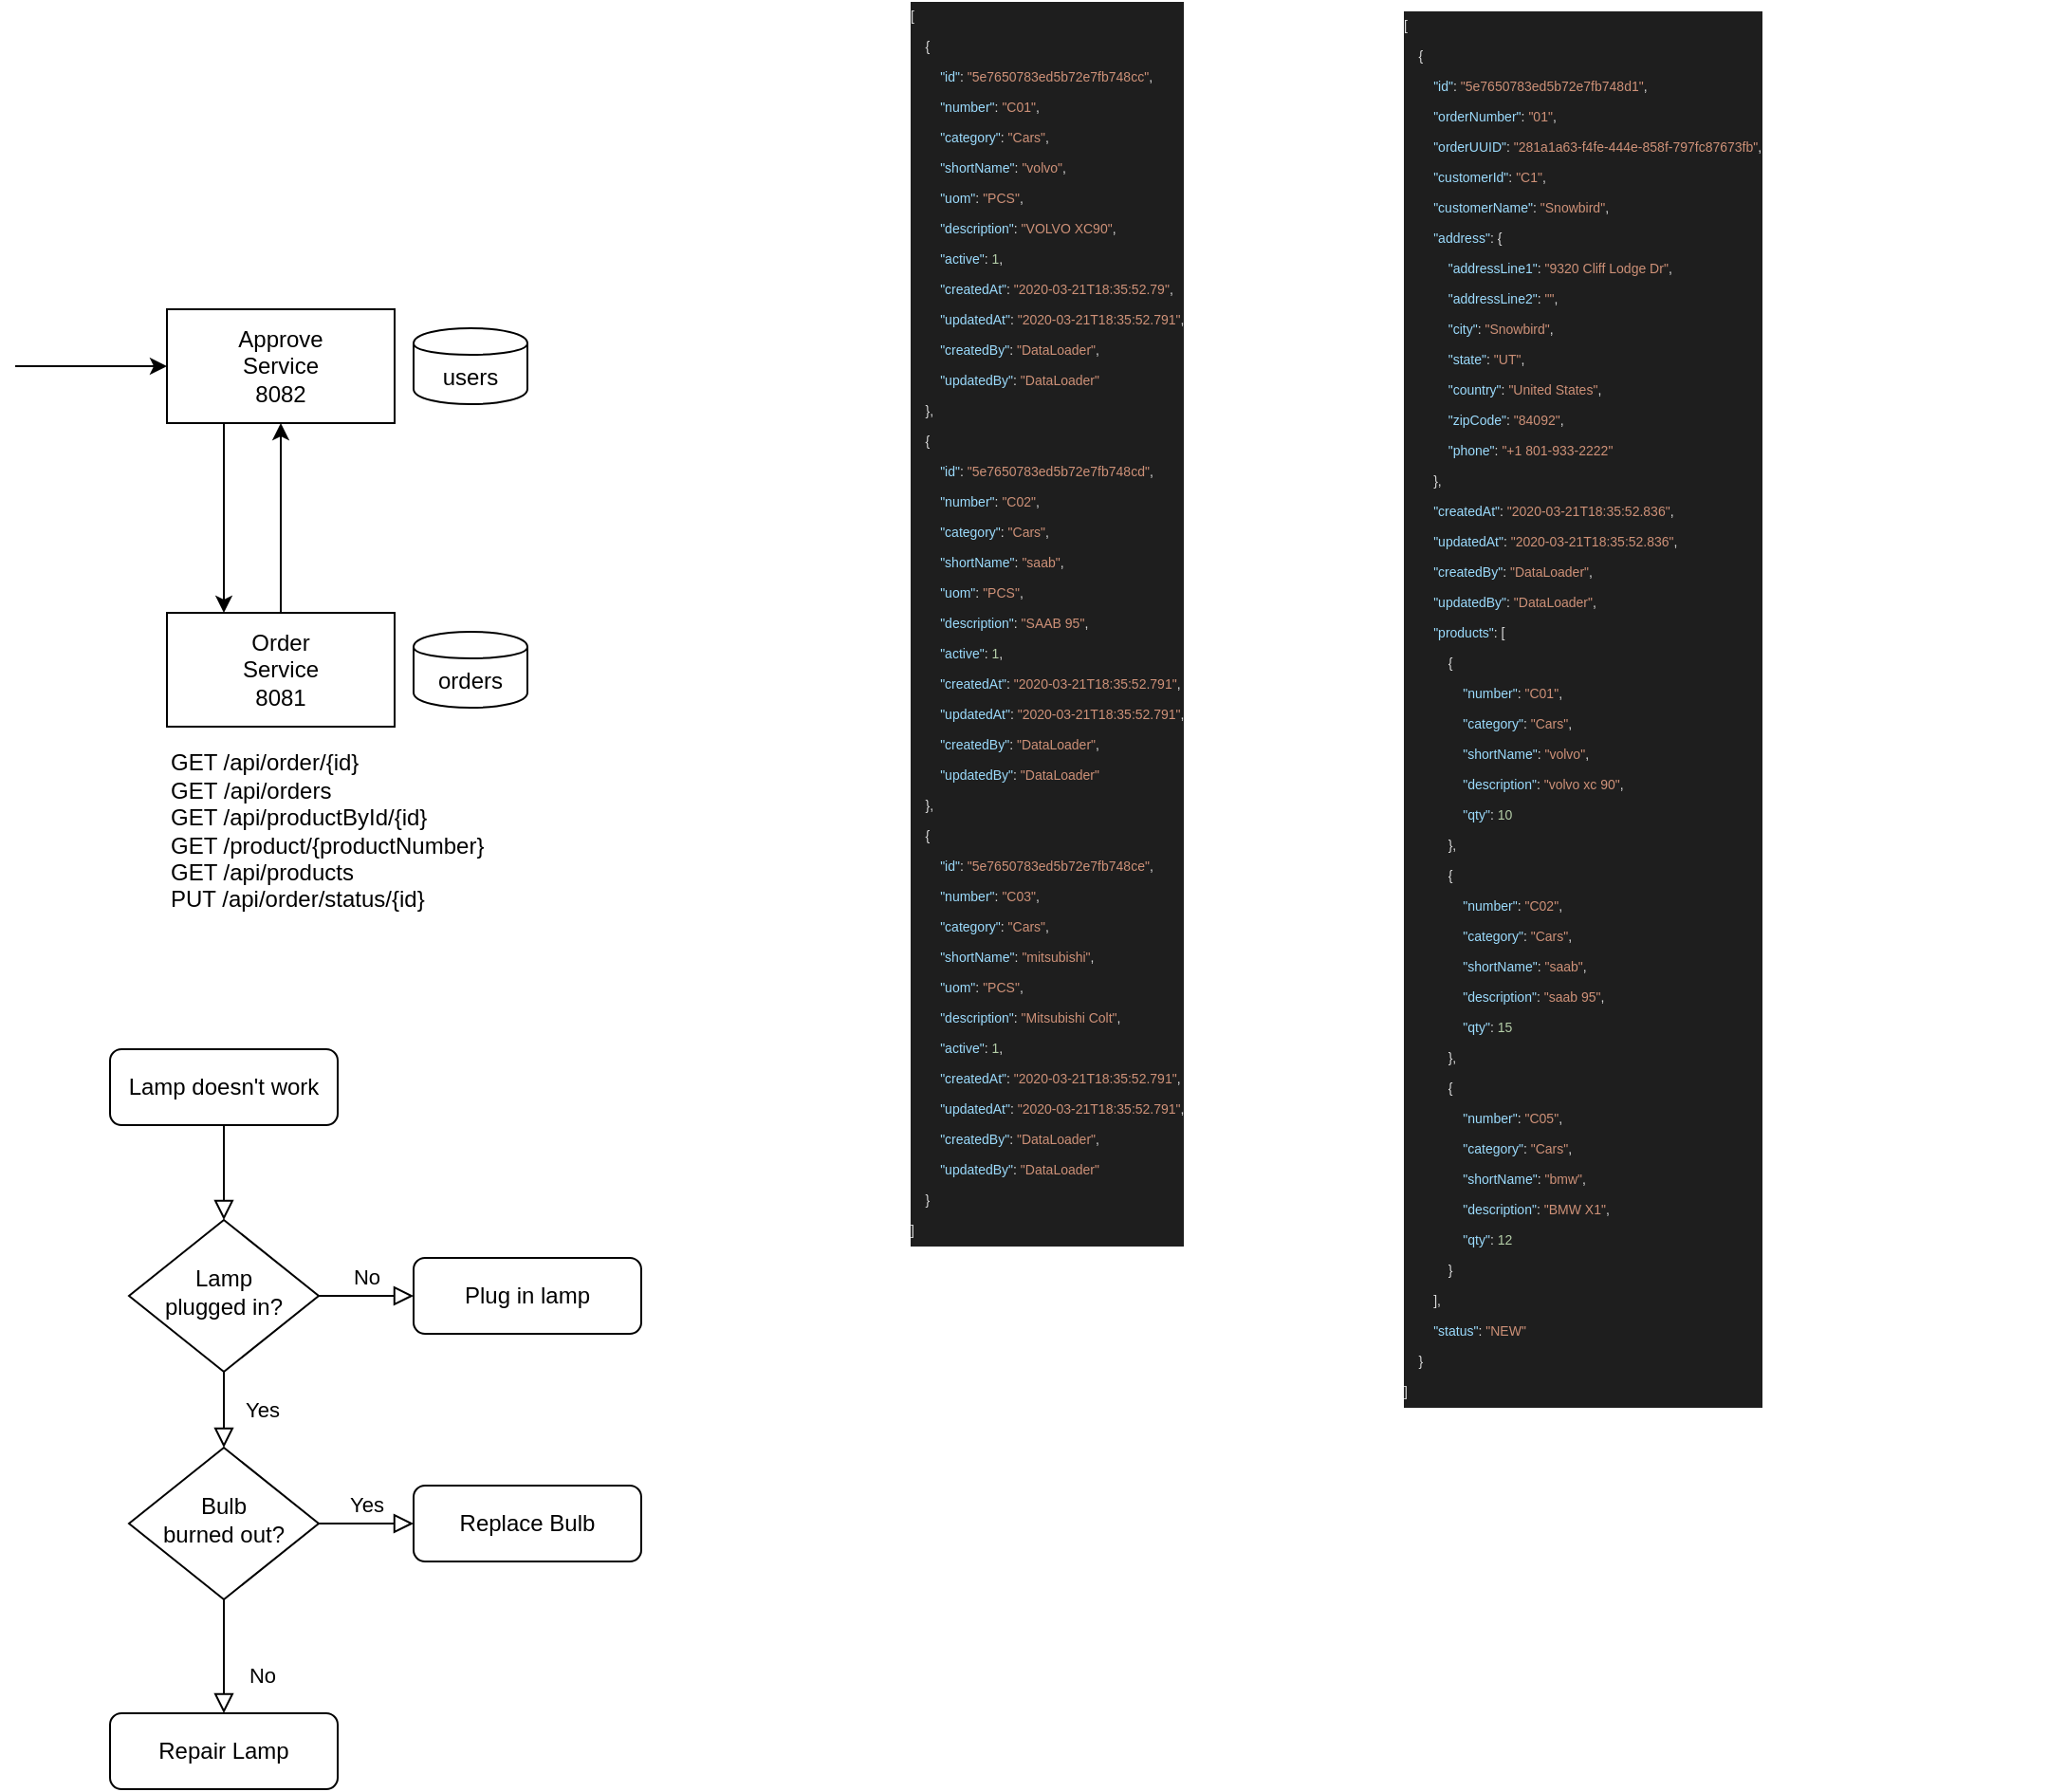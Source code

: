 <mxfile version="12.8.8" type="device"><diagram id="C5RBs43oDa-KdzZeNtuy" name="Page-1"><mxGraphModel dx="657" dy="433" grid="1" gridSize="10" guides="1" tooltips="1" connect="1" arrows="1" fold="1" page="1" pageScale="1" pageWidth="827" pageHeight="1169" math="0" shadow="0"><root><mxCell id="WIyWlLk6GJQsqaUBKTNV-0"/><mxCell id="WIyWlLk6GJQsqaUBKTNV-1" parent="WIyWlLk6GJQsqaUBKTNV-0"/><mxCell id="WIyWlLk6GJQsqaUBKTNV-2" value="" style="rounded=0;html=1;jettySize=auto;orthogonalLoop=1;fontSize=11;endArrow=block;endFill=0;endSize=8;strokeWidth=1;shadow=0;labelBackgroundColor=none;edgeStyle=orthogonalEdgeStyle;" parent="WIyWlLk6GJQsqaUBKTNV-1" source="WIyWlLk6GJQsqaUBKTNV-3" target="WIyWlLk6GJQsqaUBKTNV-6" edge="1"><mxGeometry relative="1" as="geometry"/></mxCell><mxCell id="WIyWlLk6GJQsqaUBKTNV-3" value="Lamp doesn't work" style="rounded=1;whiteSpace=wrap;html=1;fontSize=12;glass=0;strokeWidth=1;shadow=0;" parent="WIyWlLk6GJQsqaUBKTNV-1" vertex="1"><mxGeometry x="170" y="590" width="120" height="40" as="geometry"/></mxCell><mxCell id="WIyWlLk6GJQsqaUBKTNV-4" value="Yes" style="rounded=0;html=1;jettySize=auto;orthogonalLoop=1;fontSize=11;endArrow=block;endFill=0;endSize=8;strokeWidth=1;shadow=0;labelBackgroundColor=none;edgeStyle=orthogonalEdgeStyle;" parent="WIyWlLk6GJQsqaUBKTNV-1" source="WIyWlLk6GJQsqaUBKTNV-6" target="WIyWlLk6GJQsqaUBKTNV-10" edge="1"><mxGeometry y="20" relative="1" as="geometry"><mxPoint as="offset"/></mxGeometry></mxCell><mxCell id="WIyWlLk6GJQsqaUBKTNV-5" value="No" style="edgeStyle=orthogonalEdgeStyle;rounded=0;html=1;jettySize=auto;orthogonalLoop=1;fontSize=11;endArrow=block;endFill=0;endSize=8;strokeWidth=1;shadow=0;labelBackgroundColor=none;" parent="WIyWlLk6GJQsqaUBKTNV-1" source="WIyWlLk6GJQsqaUBKTNV-6" target="WIyWlLk6GJQsqaUBKTNV-7" edge="1"><mxGeometry y="10" relative="1" as="geometry"><mxPoint as="offset"/></mxGeometry></mxCell><mxCell id="WIyWlLk6GJQsqaUBKTNV-6" value="Lamp&lt;br&gt;plugged in?" style="rhombus;whiteSpace=wrap;html=1;shadow=0;fontFamily=Helvetica;fontSize=12;align=center;strokeWidth=1;spacing=6;spacingTop=-4;" parent="WIyWlLk6GJQsqaUBKTNV-1" vertex="1"><mxGeometry x="180" y="680" width="100" height="80" as="geometry"/></mxCell><mxCell id="WIyWlLk6GJQsqaUBKTNV-7" value="Plug in lamp" style="rounded=1;whiteSpace=wrap;html=1;fontSize=12;glass=0;strokeWidth=1;shadow=0;" parent="WIyWlLk6GJQsqaUBKTNV-1" vertex="1"><mxGeometry x="330" y="700" width="120" height="40" as="geometry"/></mxCell><mxCell id="WIyWlLk6GJQsqaUBKTNV-8" value="No" style="rounded=0;html=1;jettySize=auto;orthogonalLoop=1;fontSize=11;endArrow=block;endFill=0;endSize=8;strokeWidth=1;shadow=0;labelBackgroundColor=none;edgeStyle=orthogonalEdgeStyle;" parent="WIyWlLk6GJQsqaUBKTNV-1" source="WIyWlLk6GJQsqaUBKTNV-10" target="WIyWlLk6GJQsqaUBKTNV-11" edge="1"><mxGeometry x="0.333" y="20" relative="1" as="geometry"><mxPoint as="offset"/></mxGeometry></mxCell><mxCell id="WIyWlLk6GJQsqaUBKTNV-9" value="Yes" style="edgeStyle=orthogonalEdgeStyle;rounded=0;html=1;jettySize=auto;orthogonalLoop=1;fontSize=11;endArrow=block;endFill=0;endSize=8;strokeWidth=1;shadow=0;labelBackgroundColor=none;" parent="WIyWlLk6GJQsqaUBKTNV-1" source="WIyWlLk6GJQsqaUBKTNV-10" target="WIyWlLk6GJQsqaUBKTNV-12" edge="1"><mxGeometry y="10" relative="1" as="geometry"><mxPoint as="offset"/></mxGeometry></mxCell><mxCell id="WIyWlLk6GJQsqaUBKTNV-10" value="Bulb&lt;br&gt;burned out?" style="rhombus;whiteSpace=wrap;html=1;shadow=0;fontFamily=Helvetica;fontSize=12;align=center;strokeWidth=1;spacing=6;spacingTop=-4;" parent="WIyWlLk6GJQsqaUBKTNV-1" vertex="1"><mxGeometry x="180" y="800" width="100" height="80" as="geometry"/></mxCell><mxCell id="WIyWlLk6GJQsqaUBKTNV-11" value="Repair Lamp" style="rounded=1;whiteSpace=wrap;html=1;fontSize=12;glass=0;strokeWidth=1;shadow=0;" parent="WIyWlLk6GJQsqaUBKTNV-1" vertex="1"><mxGeometry x="170" y="940" width="120" height="40" as="geometry"/></mxCell><mxCell id="WIyWlLk6GJQsqaUBKTNV-12" value="Replace Bulb" style="rounded=1;whiteSpace=wrap;html=1;fontSize=12;glass=0;strokeWidth=1;shadow=0;" parent="WIyWlLk6GJQsqaUBKTNV-1" vertex="1"><mxGeometry x="330" y="820" width="120" height="40" as="geometry"/></mxCell><mxCell id="l791UUCiZCRTVva4-XWs-1" value="Order&lt;br&gt;Service&lt;br&gt;8081" style="rounded=0;whiteSpace=wrap;html=1;" vertex="1" parent="WIyWlLk6GJQsqaUBKTNV-1"><mxGeometry x="200" y="360" width="120" height="60" as="geometry"/></mxCell><mxCell id="l791UUCiZCRTVva4-XWs-2" value="Approve&lt;br&gt;Service&lt;br&gt;8082" style="rounded=0;whiteSpace=wrap;html=1;" vertex="1" parent="WIyWlLk6GJQsqaUBKTNV-1"><mxGeometry x="200" y="200" width="120" height="60" as="geometry"/></mxCell><mxCell id="l791UUCiZCRTVva4-XWs-3" value="orders" style="shape=cylinder;whiteSpace=wrap;html=1;boundedLbl=1;backgroundOutline=1;" vertex="1" parent="WIyWlLk6GJQsqaUBKTNV-1"><mxGeometry x="330" y="370" width="60" height="40" as="geometry"/></mxCell><mxCell id="l791UUCiZCRTVva4-XWs-4" value="users" style="shape=cylinder;whiteSpace=wrap;html=1;boundedLbl=1;backgroundOutline=1;" vertex="1" parent="WIyWlLk6GJQsqaUBKTNV-1"><mxGeometry x="330" y="210" width="60" height="40" as="geometry"/></mxCell><mxCell id="l791UUCiZCRTVva4-XWs-5" value="GET /api/order/{id}&lt;br&gt;GET&amp;nbsp;/api/orders&lt;br&gt;GET /api/productById/{id}&lt;br&gt;GET /product/{productNumber}&lt;br&gt;GET /api/products&lt;br&gt;PUT /api/order/status/{id}" style="text;html=1;strokeColor=none;fillColor=none;align=left;verticalAlign=middle;whiteSpace=wrap;rounded=0;" vertex="1" parent="WIyWlLk6GJQsqaUBKTNV-1"><mxGeometry x="200" y="440" width="180" height="70" as="geometry"/></mxCell><mxCell id="l791UUCiZCRTVva4-XWs-6" value="&lt;div style=&quot;color: rgb(212, 212, 212); background-color: rgb(30, 30, 30); line-height: 16px; white-space: pre; font-size: 7px;&quot;&gt;&lt;div style=&quot;font-size: 7px;&quot;&gt;&lt;span style=&quot;color: rgb(220, 220, 220); font-size: 7px;&quot;&gt;[&lt;/span&gt;&lt;/div&gt;&lt;div style=&quot;font-size: 7px;&quot;&gt;&amp;nbsp;&amp;nbsp;&amp;nbsp;&amp;nbsp;&lt;span style=&quot;color: rgb(220, 220, 220); font-size: 7px;&quot;&gt;{&lt;/span&gt;&lt;/div&gt;&lt;div style=&quot;font-size: 7px;&quot;&gt;&amp;nbsp;&amp;nbsp;&amp;nbsp;&amp;nbsp;&amp;nbsp;&amp;nbsp;&amp;nbsp;&amp;nbsp;&lt;span style=&quot;color: rgb(156, 220, 254); font-size: 7px;&quot;&gt;&quot;id&quot;&lt;/span&gt;&lt;span style=&quot;color: rgb(220, 220, 220); font-size: 7px;&quot;&gt;:&lt;/span&gt;&amp;nbsp;&lt;span style=&quot;color: rgb(206, 145, 120); font-size: 7px;&quot;&gt;&quot;5e7650783ed5b72e7fb748d1&quot;&lt;/span&gt;&lt;span style=&quot;color: rgb(220, 220, 220); font-size: 7px;&quot;&gt;,&lt;/span&gt;&lt;/div&gt;&lt;div style=&quot;font-size: 7px;&quot;&gt;&amp;nbsp;&amp;nbsp;&amp;nbsp;&amp;nbsp;&amp;nbsp;&amp;nbsp;&amp;nbsp;&amp;nbsp;&lt;span style=&quot;color: rgb(156, 220, 254); font-size: 7px;&quot;&gt;&quot;orderNumber&quot;&lt;/span&gt;&lt;span style=&quot;color: rgb(220, 220, 220); font-size: 7px;&quot;&gt;:&lt;/span&gt;&amp;nbsp;&lt;span style=&quot;color: rgb(206, 145, 120); font-size: 7px;&quot;&gt;&quot;01&quot;&lt;/span&gt;&lt;span style=&quot;color: rgb(220, 220, 220); font-size: 7px;&quot;&gt;,&lt;/span&gt;&lt;/div&gt;&lt;div style=&quot;font-size: 7px;&quot;&gt;&amp;nbsp;&amp;nbsp;&amp;nbsp;&amp;nbsp;&amp;nbsp;&amp;nbsp;&amp;nbsp;&amp;nbsp;&lt;span style=&quot;color: rgb(156, 220, 254); font-size: 7px;&quot;&gt;&quot;orderUUID&quot;&lt;/span&gt;&lt;span style=&quot;color: rgb(220, 220, 220); font-size: 7px;&quot;&gt;:&lt;/span&gt;&amp;nbsp;&lt;span style=&quot;color: rgb(206, 145, 120); font-size: 7px;&quot;&gt;&quot;281a1a63-f4fe-444e-858f-797fc87673fb&quot;&lt;/span&gt;&lt;span style=&quot;color: rgb(220, 220, 220); font-size: 7px;&quot;&gt;,&lt;/span&gt;&lt;/div&gt;&lt;div style=&quot;font-size: 7px;&quot;&gt;&amp;nbsp;&amp;nbsp;&amp;nbsp;&amp;nbsp;&amp;nbsp;&amp;nbsp;&amp;nbsp;&amp;nbsp;&lt;span style=&quot;color: rgb(156, 220, 254); font-size: 7px;&quot;&gt;&quot;customerId&quot;&lt;/span&gt;&lt;span style=&quot;color: rgb(220, 220, 220); font-size: 7px;&quot;&gt;:&lt;/span&gt;&amp;nbsp;&lt;span style=&quot;color: rgb(206, 145, 120); font-size: 7px;&quot;&gt;&quot;C1&quot;&lt;/span&gt;&lt;span style=&quot;color: rgb(220, 220, 220); font-size: 7px;&quot;&gt;,&lt;/span&gt;&lt;/div&gt;&lt;div style=&quot;font-size: 7px;&quot;&gt;&amp;nbsp;&amp;nbsp;&amp;nbsp;&amp;nbsp;&amp;nbsp;&amp;nbsp;&amp;nbsp;&amp;nbsp;&lt;span style=&quot;color: rgb(156, 220, 254); font-size: 7px;&quot;&gt;&quot;customerName&quot;&lt;/span&gt;&lt;span style=&quot;color: rgb(220, 220, 220); font-size: 7px;&quot;&gt;:&lt;/span&gt;&amp;nbsp;&lt;span style=&quot;color: rgb(206, 145, 120); font-size: 7px;&quot;&gt;&quot;Snowbird&quot;&lt;/span&gt;&lt;span style=&quot;color: rgb(220, 220, 220); font-size: 7px;&quot;&gt;,&lt;/span&gt;&lt;/div&gt;&lt;div style=&quot;font-size: 7px;&quot;&gt;&amp;nbsp;&amp;nbsp;&amp;nbsp;&amp;nbsp;&amp;nbsp;&amp;nbsp;&amp;nbsp;&amp;nbsp;&lt;span style=&quot;color: rgb(156, 220, 254); font-size: 7px;&quot;&gt;&quot;address&quot;&lt;/span&gt;&lt;span style=&quot;color: rgb(220, 220, 220); font-size: 7px;&quot;&gt;:&lt;/span&gt;&amp;nbsp;&lt;span style=&quot;color: rgb(220, 220, 220); font-size: 7px;&quot;&gt;{&lt;/span&gt;&lt;/div&gt;&lt;div style=&quot;font-size: 7px;&quot;&gt;&amp;nbsp;&amp;nbsp;&amp;nbsp;&amp;nbsp;&amp;nbsp;&amp;nbsp;&amp;nbsp;&amp;nbsp;&amp;nbsp;&amp;nbsp;&amp;nbsp;&amp;nbsp;&lt;span style=&quot;color: rgb(156, 220, 254); font-size: 7px;&quot;&gt;&quot;addressLine1&quot;&lt;/span&gt;&lt;span style=&quot;color: rgb(220, 220, 220); font-size: 7px;&quot;&gt;:&lt;/span&gt;&amp;nbsp;&lt;span style=&quot;color: rgb(206, 145, 120); font-size: 7px;&quot;&gt;&quot;9320&amp;nbsp;Cliff&amp;nbsp;Lodge&amp;nbsp;Dr&quot;&lt;/span&gt;&lt;span style=&quot;color: rgb(220, 220, 220); font-size: 7px;&quot;&gt;,&lt;/span&gt;&lt;/div&gt;&lt;div style=&quot;font-size: 7px;&quot;&gt;&amp;nbsp;&amp;nbsp;&amp;nbsp;&amp;nbsp;&amp;nbsp;&amp;nbsp;&amp;nbsp;&amp;nbsp;&amp;nbsp;&amp;nbsp;&amp;nbsp;&amp;nbsp;&lt;span style=&quot;color: rgb(156, 220, 254); font-size: 7px;&quot;&gt;&quot;addressLine2&quot;&lt;/span&gt;&lt;span style=&quot;color: rgb(220, 220, 220); font-size: 7px;&quot;&gt;:&lt;/span&gt;&amp;nbsp;&lt;span style=&quot;color: rgb(206, 145, 120); font-size: 7px;&quot;&gt;&quot;&quot;&lt;/span&gt;&lt;span style=&quot;color: rgb(220, 220, 220); font-size: 7px;&quot;&gt;,&lt;/span&gt;&lt;/div&gt;&lt;div style=&quot;font-size: 7px;&quot;&gt;&amp;nbsp;&amp;nbsp;&amp;nbsp;&amp;nbsp;&amp;nbsp;&amp;nbsp;&amp;nbsp;&amp;nbsp;&amp;nbsp;&amp;nbsp;&amp;nbsp;&amp;nbsp;&lt;span style=&quot;color: rgb(156, 220, 254); font-size: 7px;&quot;&gt;&quot;city&quot;&lt;/span&gt;&lt;span style=&quot;color: rgb(220, 220, 220); font-size: 7px;&quot;&gt;:&lt;/span&gt;&amp;nbsp;&lt;span style=&quot;color: rgb(206, 145, 120); font-size: 7px;&quot;&gt;&quot;Snowbird&quot;&lt;/span&gt;&lt;span style=&quot;color: rgb(220, 220, 220); font-size: 7px;&quot;&gt;,&lt;/span&gt;&lt;/div&gt;&lt;div style=&quot;font-size: 7px;&quot;&gt;&amp;nbsp;&amp;nbsp;&amp;nbsp;&amp;nbsp;&amp;nbsp;&amp;nbsp;&amp;nbsp;&amp;nbsp;&amp;nbsp;&amp;nbsp;&amp;nbsp;&amp;nbsp;&lt;span style=&quot;color: rgb(156, 220, 254); font-size: 7px;&quot;&gt;&quot;state&quot;&lt;/span&gt;&lt;span style=&quot;color: rgb(220, 220, 220); font-size: 7px;&quot;&gt;:&lt;/span&gt;&amp;nbsp;&lt;span style=&quot;color: rgb(206, 145, 120); font-size: 7px;&quot;&gt;&quot;UT&quot;&lt;/span&gt;&lt;span style=&quot;color: rgb(220, 220, 220); font-size: 7px;&quot;&gt;,&lt;/span&gt;&lt;/div&gt;&lt;div style=&quot;font-size: 7px;&quot;&gt;&amp;nbsp;&amp;nbsp;&amp;nbsp;&amp;nbsp;&amp;nbsp;&amp;nbsp;&amp;nbsp;&amp;nbsp;&amp;nbsp;&amp;nbsp;&amp;nbsp;&amp;nbsp;&lt;span style=&quot;color: rgb(156, 220, 254); font-size: 7px;&quot;&gt;&quot;country&quot;&lt;/span&gt;&lt;span style=&quot;color: rgb(220, 220, 220); font-size: 7px;&quot;&gt;:&lt;/span&gt;&amp;nbsp;&lt;span style=&quot;color: rgb(206, 145, 120); font-size: 7px;&quot;&gt;&quot;United&amp;nbsp;States&quot;&lt;/span&gt;&lt;span style=&quot;color: rgb(220, 220, 220); font-size: 7px;&quot;&gt;,&lt;/span&gt;&lt;/div&gt;&lt;div style=&quot;font-size: 7px;&quot;&gt;&amp;nbsp;&amp;nbsp;&amp;nbsp;&amp;nbsp;&amp;nbsp;&amp;nbsp;&amp;nbsp;&amp;nbsp;&amp;nbsp;&amp;nbsp;&amp;nbsp;&amp;nbsp;&lt;span style=&quot;color: rgb(156, 220, 254); font-size: 7px;&quot;&gt;&quot;zipCode&quot;&lt;/span&gt;&lt;span style=&quot;color: rgb(220, 220, 220); font-size: 7px;&quot;&gt;:&lt;/span&gt;&amp;nbsp;&lt;span style=&quot;color: rgb(206, 145, 120); font-size: 7px;&quot;&gt;&quot;84092&quot;&lt;/span&gt;&lt;span style=&quot;color: rgb(220, 220, 220); font-size: 7px;&quot;&gt;,&lt;/span&gt;&lt;/div&gt;&lt;div style=&quot;font-size: 7px;&quot;&gt;&amp;nbsp;&amp;nbsp;&amp;nbsp;&amp;nbsp;&amp;nbsp;&amp;nbsp;&amp;nbsp;&amp;nbsp;&amp;nbsp;&amp;nbsp;&amp;nbsp;&amp;nbsp;&lt;span style=&quot;color: rgb(156, 220, 254); font-size: 7px;&quot;&gt;&quot;phone&quot;&lt;/span&gt;&lt;span style=&quot;color: rgb(220, 220, 220); font-size: 7px;&quot;&gt;:&lt;/span&gt;&amp;nbsp;&lt;span style=&quot;color: rgb(206, 145, 120); font-size: 7px;&quot;&gt;&quot;+1&amp;nbsp;801-933-2222&quot;&lt;/span&gt;&lt;/div&gt;&lt;div style=&quot;font-size: 7px;&quot;&gt;&amp;nbsp;&amp;nbsp;&amp;nbsp;&amp;nbsp;&amp;nbsp;&amp;nbsp;&amp;nbsp;&amp;nbsp;&lt;span style=&quot;color: rgb(220, 220, 220); font-size: 7px;&quot;&gt;},&lt;/span&gt;&lt;/div&gt;&lt;div style=&quot;font-size: 7px;&quot;&gt;&amp;nbsp;&amp;nbsp;&amp;nbsp;&amp;nbsp;&amp;nbsp;&amp;nbsp;&amp;nbsp;&amp;nbsp;&lt;span style=&quot;color: rgb(156, 220, 254); font-size: 7px;&quot;&gt;&quot;createdAt&quot;&lt;/span&gt;&lt;span style=&quot;color: rgb(220, 220, 220); font-size: 7px;&quot;&gt;:&lt;/span&gt;&amp;nbsp;&lt;span style=&quot;color: rgb(206, 145, 120); font-size: 7px;&quot;&gt;&quot;2020-03-21T18:35:52.836&quot;&lt;/span&gt;&lt;span style=&quot;color: rgb(220, 220, 220); font-size: 7px;&quot;&gt;,&lt;/span&gt;&lt;/div&gt;&lt;div style=&quot;font-size: 7px;&quot;&gt;&amp;nbsp;&amp;nbsp;&amp;nbsp;&amp;nbsp;&amp;nbsp;&amp;nbsp;&amp;nbsp;&amp;nbsp;&lt;span style=&quot;color: rgb(156, 220, 254); font-size: 7px;&quot;&gt;&quot;updatedAt&quot;&lt;/span&gt;&lt;span style=&quot;color: rgb(220, 220, 220); font-size: 7px;&quot;&gt;:&lt;/span&gt;&amp;nbsp;&lt;span style=&quot;color: rgb(206, 145, 120); font-size: 7px;&quot;&gt;&quot;2020-03-21T18:35:52.836&quot;&lt;/span&gt;&lt;span style=&quot;color: rgb(220, 220, 220); font-size: 7px;&quot;&gt;,&lt;/span&gt;&lt;/div&gt;&lt;div style=&quot;font-size: 7px;&quot;&gt;&amp;nbsp;&amp;nbsp;&amp;nbsp;&amp;nbsp;&amp;nbsp;&amp;nbsp;&amp;nbsp;&amp;nbsp;&lt;span style=&quot;color: rgb(156, 220, 254); font-size: 7px;&quot;&gt;&quot;createdBy&quot;&lt;/span&gt;&lt;span style=&quot;color: rgb(220, 220, 220); font-size: 7px;&quot;&gt;:&lt;/span&gt;&amp;nbsp;&lt;span style=&quot;color: rgb(206, 145, 120); font-size: 7px;&quot;&gt;&quot;DataLoader&quot;&lt;/span&gt;&lt;span style=&quot;color: rgb(220, 220, 220); font-size: 7px;&quot;&gt;,&lt;/span&gt;&lt;/div&gt;&lt;div style=&quot;font-size: 7px;&quot;&gt;&amp;nbsp;&amp;nbsp;&amp;nbsp;&amp;nbsp;&amp;nbsp;&amp;nbsp;&amp;nbsp;&amp;nbsp;&lt;span style=&quot;color: rgb(156, 220, 254); font-size: 7px;&quot;&gt;&quot;updatedBy&quot;&lt;/span&gt;&lt;span style=&quot;color: rgb(220, 220, 220); font-size: 7px;&quot;&gt;:&lt;/span&gt;&amp;nbsp;&lt;span style=&quot;color: rgb(206, 145, 120); font-size: 7px;&quot;&gt;&quot;DataLoader&quot;&lt;/span&gt;&lt;span style=&quot;color: rgb(220, 220, 220); font-size: 7px;&quot;&gt;,&lt;/span&gt;&lt;/div&gt;&lt;div style=&quot;font-size: 7px;&quot;&gt;&amp;nbsp;&amp;nbsp;&amp;nbsp;&amp;nbsp;&amp;nbsp;&amp;nbsp;&amp;nbsp;&amp;nbsp;&lt;span style=&quot;color: rgb(156, 220, 254); font-size: 7px;&quot;&gt;&quot;products&quot;&lt;/span&gt;&lt;span style=&quot;color: rgb(220, 220, 220); font-size: 7px;&quot;&gt;:&lt;/span&gt;&amp;nbsp;&lt;span style=&quot;color: rgb(220, 220, 220); font-size: 7px;&quot;&gt;[&lt;/span&gt;&lt;/div&gt;&lt;div style=&quot;font-size: 7px;&quot;&gt;&amp;nbsp;&amp;nbsp;&amp;nbsp;&amp;nbsp;&amp;nbsp;&amp;nbsp;&amp;nbsp;&amp;nbsp;&amp;nbsp;&amp;nbsp;&amp;nbsp;&amp;nbsp;&lt;span style=&quot;color: rgb(220, 220, 220); font-size: 7px;&quot;&gt;{&lt;/span&gt;&lt;/div&gt;&lt;div style=&quot;font-size: 7px;&quot;&gt;&amp;nbsp;&amp;nbsp;&amp;nbsp;&amp;nbsp;&amp;nbsp;&amp;nbsp;&amp;nbsp;&amp;nbsp;&amp;nbsp;&amp;nbsp;&amp;nbsp;&amp;nbsp;&amp;nbsp;&amp;nbsp;&amp;nbsp;&amp;nbsp;&lt;span style=&quot;color: rgb(156, 220, 254); font-size: 7px;&quot;&gt;&quot;number&quot;&lt;/span&gt;&lt;span style=&quot;color: rgb(220, 220, 220); font-size: 7px;&quot;&gt;:&lt;/span&gt;&amp;nbsp;&lt;span style=&quot;color: rgb(206, 145, 120); font-size: 7px;&quot;&gt;&quot;C01&quot;&lt;/span&gt;&lt;span style=&quot;color: rgb(220, 220, 220); font-size: 7px;&quot;&gt;,&lt;/span&gt;&lt;/div&gt;&lt;div style=&quot;font-size: 7px;&quot;&gt;&amp;nbsp;&amp;nbsp;&amp;nbsp;&amp;nbsp;&amp;nbsp;&amp;nbsp;&amp;nbsp;&amp;nbsp;&amp;nbsp;&amp;nbsp;&amp;nbsp;&amp;nbsp;&amp;nbsp;&amp;nbsp;&amp;nbsp;&amp;nbsp;&lt;span style=&quot;color: rgb(156, 220, 254); font-size: 7px;&quot;&gt;&quot;category&quot;&lt;/span&gt;&lt;span style=&quot;color: rgb(220, 220, 220); font-size: 7px;&quot;&gt;:&lt;/span&gt;&amp;nbsp;&lt;span style=&quot;color: rgb(206, 145, 120); font-size: 7px;&quot;&gt;&quot;Cars&quot;&lt;/span&gt;&lt;span style=&quot;color: rgb(220, 220, 220); font-size: 7px;&quot;&gt;,&lt;/span&gt;&lt;/div&gt;&lt;div style=&quot;font-size: 7px;&quot;&gt;&amp;nbsp;&amp;nbsp;&amp;nbsp;&amp;nbsp;&amp;nbsp;&amp;nbsp;&amp;nbsp;&amp;nbsp;&amp;nbsp;&amp;nbsp;&amp;nbsp;&amp;nbsp;&amp;nbsp;&amp;nbsp;&amp;nbsp;&amp;nbsp;&lt;span style=&quot;color: rgb(156, 220, 254); font-size: 7px;&quot;&gt;&quot;shortName&quot;&lt;/span&gt;&lt;span style=&quot;color: rgb(220, 220, 220); font-size: 7px;&quot;&gt;:&lt;/span&gt;&amp;nbsp;&lt;span style=&quot;color: rgb(206, 145, 120); font-size: 7px;&quot;&gt;&quot;volvo&quot;&lt;/span&gt;&lt;span style=&quot;color: rgb(220, 220, 220); font-size: 7px;&quot;&gt;,&lt;/span&gt;&lt;/div&gt;&lt;div style=&quot;font-size: 7px;&quot;&gt;&amp;nbsp;&amp;nbsp;&amp;nbsp;&amp;nbsp;&amp;nbsp;&amp;nbsp;&amp;nbsp;&amp;nbsp;&amp;nbsp;&amp;nbsp;&amp;nbsp;&amp;nbsp;&amp;nbsp;&amp;nbsp;&amp;nbsp;&amp;nbsp;&lt;span style=&quot;color: rgb(156, 220, 254); font-size: 7px;&quot;&gt;&quot;description&quot;&lt;/span&gt;&lt;span style=&quot;color: rgb(220, 220, 220); font-size: 7px;&quot;&gt;:&lt;/span&gt;&amp;nbsp;&lt;span style=&quot;color: rgb(206, 145, 120); font-size: 7px;&quot;&gt;&quot;volvo&amp;nbsp;xc&amp;nbsp;90&quot;&lt;/span&gt;&lt;span style=&quot;color: rgb(220, 220, 220); font-size: 7px;&quot;&gt;,&lt;/span&gt;&lt;/div&gt;&lt;div style=&quot;font-size: 7px;&quot;&gt;&amp;nbsp;&amp;nbsp;&amp;nbsp;&amp;nbsp;&amp;nbsp;&amp;nbsp;&amp;nbsp;&amp;nbsp;&amp;nbsp;&amp;nbsp;&amp;nbsp;&amp;nbsp;&amp;nbsp;&amp;nbsp;&amp;nbsp;&amp;nbsp;&lt;span style=&quot;color: rgb(156, 220, 254); font-size: 7px;&quot;&gt;&quot;qty&quot;&lt;/span&gt;&lt;span style=&quot;color: rgb(220, 220, 220); font-size: 7px;&quot;&gt;:&lt;/span&gt;&amp;nbsp;&lt;span style=&quot;color: rgb(181, 206, 168); font-size: 7px;&quot;&gt;10&lt;/span&gt;&lt;/div&gt;&lt;div style=&quot;font-size: 7px;&quot;&gt;&amp;nbsp;&amp;nbsp;&amp;nbsp;&amp;nbsp;&amp;nbsp;&amp;nbsp;&amp;nbsp;&amp;nbsp;&amp;nbsp;&amp;nbsp;&amp;nbsp;&amp;nbsp;&lt;span style=&quot;color: rgb(220, 220, 220); font-size: 7px;&quot;&gt;},&lt;/span&gt;&lt;/div&gt;&lt;div style=&quot;font-size: 7px;&quot;&gt;&amp;nbsp;&amp;nbsp;&amp;nbsp;&amp;nbsp;&amp;nbsp;&amp;nbsp;&amp;nbsp;&amp;nbsp;&amp;nbsp;&amp;nbsp;&amp;nbsp;&amp;nbsp;&lt;span style=&quot;color: rgb(220, 220, 220); font-size: 7px;&quot;&gt;{&lt;/span&gt;&lt;/div&gt;&lt;div style=&quot;font-size: 7px;&quot;&gt;&amp;nbsp;&amp;nbsp;&amp;nbsp;&amp;nbsp;&amp;nbsp;&amp;nbsp;&amp;nbsp;&amp;nbsp;&amp;nbsp;&amp;nbsp;&amp;nbsp;&amp;nbsp;&amp;nbsp;&amp;nbsp;&amp;nbsp;&amp;nbsp;&lt;span style=&quot;color: rgb(156, 220, 254); font-size: 7px;&quot;&gt;&quot;number&quot;&lt;/span&gt;&lt;span style=&quot;color: rgb(220, 220, 220); font-size: 7px;&quot;&gt;:&lt;/span&gt;&amp;nbsp;&lt;span style=&quot;color: rgb(206, 145, 120); font-size: 7px;&quot;&gt;&quot;C02&quot;&lt;/span&gt;&lt;span style=&quot;color: rgb(220, 220, 220); font-size: 7px;&quot;&gt;,&lt;/span&gt;&lt;/div&gt;&lt;div style=&quot;font-size: 7px;&quot;&gt;&amp;nbsp;&amp;nbsp;&amp;nbsp;&amp;nbsp;&amp;nbsp;&amp;nbsp;&amp;nbsp;&amp;nbsp;&amp;nbsp;&amp;nbsp;&amp;nbsp;&amp;nbsp;&amp;nbsp;&amp;nbsp;&amp;nbsp;&amp;nbsp;&lt;span style=&quot;color: rgb(156, 220, 254); font-size: 7px;&quot;&gt;&quot;category&quot;&lt;/span&gt;&lt;span style=&quot;color: rgb(220, 220, 220); font-size: 7px;&quot;&gt;:&lt;/span&gt;&amp;nbsp;&lt;span style=&quot;color: rgb(206, 145, 120); font-size: 7px;&quot;&gt;&quot;Cars&quot;&lt;/span&gt;&lt;span style=&quot;color: rgb(220, 220, 220); font-size: 7px;&quot;&gt;,&lt;/span&gt;&lt;/div&gt;&lt;div style=&quot;font-size: 7px;&quot;&gt;&amp;nbsp;&amp;nbsp;&amp;nbsp;&amp;nbsp;&amp;nbsp;&amp;nbsp;&amp;nbsp;&amp;nbsp;&amp;nbsp;&amp;nbsp;&amp;nbsp;&amp;nbsp;&amp;nbsp;&amp;nbsp;&amp;nbsp;&amp;nbsp;&lt;span style=&quot;color: rgb(156, 220, 254); font-size: 7px;&quot;&gt;&quot;shortName&quot;&lt;/span&gt;&lt;span style=&quot;color: rgb(220, 220, 220); font-size: 7px;&quot;&gt;:&lt;/span&gt;&amp;nbsp;&lt;span style=&quot;color: rgb(206, 145, 120); font-size: 7px;&quot;&gt;&quot;saab&quot;&lt;/span&gt;&lt;span style=&quot;color: rgb(220, 220, 220); font-size: 7px;&quot;&gt;,&lt;/span&gt;&lt;/div&gt;&lt;div style=&quot;font-size: 7px;&quot;&gt;&amp;nbsp;&amp;nbsp;&amp;nbsp;&amp;nbsp;&amp;nbsp;&amp;nbsp;&amp;nbsp;&amp;nbsp;&amp;nbsp;&amp;nbsp;&amp;nbsp;&amp;nbsp;&amp;nbsp;&amp;nbsp;&amp;nbsp;&amp;nbsp;&lt;span style=&quot;color: rgb(156, 220, 254); font-size: 7px;&quot;&gt;&quot;description&quot;&lt;/span&gt;&lt;span style=&quot;color: rgb(220, 220, 220); font-size: 7px;&quot;&gt;:&lt;/span&gt;&amp;nbsp;&lt;span style=&quot;color: rgb(206, 145, 120); font-size: 7px;&quot;&gt;&quot;saab&amp;nbsp;95&quot;&lt;/span&gt;&lt;span style=&quot;color: rgb(220, 220, 220); font-size: 7px;&quot;&gt;,&lt;/span&gt;&lt;/div&gt;&lt;div style=&quot;font-size: 7px;&quot;&gt;&amp;nbsp;&amp;nbsp;&amp;nbsp;&amp;nbsp;&amp;nbsp;&amp;nbsp;&amp;nbsp;&amp;nbsp;&amp;nbsp;&amp;nbsp;&amp;nbsp;&amp;nbsp;&amp;nbsp;&amp;nbsp;&amp;nbsp;&amp;nbsp;&lt;span style=&quot;color: rgb(156, 220, 254); font-size: 7px;&quot;&gt;&quot;qty&quot;&lt;/span&gt;&lt;span style=&quot;color: rgb(220, 220, 220); font-size: 7px;&quot;&gt;:&lt;/span&gt;&amp;nbsp;&lt;span style=&quot;color: rgb(181, 206, 168); font-size: 7px;&quot;&gt;15&lt;/span&gt;&lt;/div&gt;&lt;div style=&quot;font-size: 7px;&quot;&gt;&amp;nbsp;&amp;nbsp;&amp;nbsp;&amp;nbsp;&amp;nbsp;&amp;nbsp;&amp;nbsp;&amp;nbsp;&amp;nbsp;&amp;nbsp;&amp;nbsp;&amp;nbsp;&lt;span style=&quot;color: rgb(220, 220, 220); font-size: 7px;&quot;&gt;},&lt;/span&gt;&lt;/div&gt;&lt;div style=&quot;font-size: 7px;&quot;&gt;&amp;nbsp;&amp;nbsp;&amp;nbsp;&amp;nbsp;&amp;nbsp;&amp;nbsp;&amp;nbsp;&amp;nbsp;&amp;nbsp;&amp;nbsp;&amp;nbsp;&amp;nbsp;&lt;span style=&quot;color: rgb(220, 220, 220); font-size: 7px;&quot;&gt;{&lt;/span&gt;&lt;/div&gt;&lt;div style=&quot;font-size: 7px;&quot;&gt;&amp;nbsp;&amp;nbsp;&amp;nbsp;&amp;nbsp;&amp;nbsp;&amp;nbsp;&amp;nbsp;&amp;nbsp;&amp;nbsp;&amp;nbsp;&amp;nbsp;&amp;nbsp;&amp;nbsp;&amp;nbsp;&amp;nbsp;&amp;nbsp;&lt;span style=&quot;color: rgb(156, 220, 254); font-size: 7px;&quot;&gt;&quot;number&quot;&lt;/span&gt;&lt;span style=&quot;color: rgb(220, 220, 220); font-size: 7px;&quot;&gt;:&lt;/span&gt;&amp;nbsp;&lt;span style=&quot;color: rgb(206, 145, 120); font-size: 7px;&quot;&gt;&quot;C05&quot;&lt;/span&gt;&lt;span style=&quot;color: rgb(220, 220, 220); font-size: 7px;&quot;&gt;,&lt;/span&gt;&lt;/div&gt;&lt;div style=&quot;font-size: 7px;&quot;&gt;&amp;nbsp;&amp;nbsp;&amp;nbsp;&amp;nbsp;&amp;nbsp;&amp;nbsp;&amp;nbsp;&amp;nbsp;&amp;nbsp;&amp;nbsp;&amp;nbsp;&amp;nbsp;&amp;nbsp;&amp;nbsp;&amp;nbsp;&amp;nbsp;&lt;span style=&quot;color: rgb(156, 220, 254); font-size: 7px;&quot;&gt;&quot;category&quot;&lt;/span&gt;&lt;span style=&quot;color: rgb(220, 220, 220); font-size: 7px;&quot;&gt;:&lt;/span&gt;&amp;nbsp;&lt;span style=&quot;color: rgb(206, 145, 120); font-size: 7px;&quot;&gt;&quot;Cars&quot;&lt;/span&gt;&lt;span style=&quot;color: rgb(220, 220, 220); font-size: 7px;&quot;&gt;,&lt;/span&gt;&lt;/div&gt;&lt;div style=&quot;font-size: 7px;&quot;&gt;&amp;nbsp;&amp;nbsp;&amp;nbsp;&amp;nbsp;&amp;nbsp;&amp;nbsp;&amp;nbsp;&amp;nbsp;&amp;nbsp;&amp;nbsp;&amp;nbsp;&amp;nbsp;&amp;nbsp;&amp;nbsp;&amp;nbsp;&amp;nbsp;&lt;span style=&quot;color: rgb(156, 220, 254); font-size: 7px;&quot;&gt;&quot;shortName&quot;&lt;/span&gt;&lt;span style=&quot;color: rgb(220, 220, 220); font-size: 7px;&quot;&gt;:&lt;/span&gt;&amp;nbsp;&lt;span style=&quot;color: rgb(206, 145, 120); font-size: 7px;&quot;&gt;&quot;bmw&quot;&lt;/span&gt;&lt;span style=&quot;color: rgb(220, 220, 220); font-size: 7px;&quot;&gt;,&lt;/span&gt;&lt;/div&gt;&lt;div style=&quot;font-size: 7px;&quot;&gt;&amp;nbsp;&amp;nbsp;&amp;nbsp;&amp;nbsp;&amp;nbsp;&amp;nbsp;&amp;nbsp;&amp;nbsp;&amp;nbsp;&amp;nbsp;&amp;nbsp;&amp;nbsp;&amp;nbsp;&amp;nbsp;&amp;nbsp;&amp;nbsp;&lt;span style=&quot;color: rgb(156, 220, 254); font-size: 7px;&quot;&gt;&quot;description&quot;&lt;/span&gt;&lt;span style=&quot;color: rgb(220, 220, 220); font-size: 7px;&quot;&gt;:&lt;/span&gt;&amp;nbsp;&lt;span style=&quot;color: rgb(206, 145, 120); font-size: 7px;&quot;&gt;&quot;BMW&amp;nbsp;X1&quot;&lt;/span&gt;&lt;span style=&quot;color: rgb(220, 220, 220); font-size: 7px;&quot;&gt;,&lt;/span&gt;&lt;/div&gt;&lt;div style=&quot;font-size: 7px;&quot;&gt;&amp;nbsp;&amp;nbsp;&amp;nbsp;&amp;nbsp;&amp;nbsp;&amp;nbsp;&amp;nbsp;&amp;nbsp;&amp;nbsp;&amp;nbsp;&amp;nbsp;&amp;nbsp;&amp;nbsp;&amp;nbsp;&amp;nbsp;&amp;nbsp;&lt;span style=&quot;color: rgb(156, 220, 254); font-size: 7px;&quot;&gt;&quot;qty&quot;&lt;/span&gt;&lt;span style=&quot;color: rgb(220, 220, 220); font-size: 7px;&quot;&gt;:&lt;/span&gt;&amp;nbsp;&lt;span style=&quot;color: rgb(181, 206, 168); font-size: 7px;&quot;&gt;12&lt;/span&gt;&lt;/div&gt;&lt;div style=&quot;font-size: 7px;&quot;&gt;&amp;nbsp;&amp;nbsp;&amp;nbsp;&amp;nbsp;&amp;nbsp;&amp;nbsp;&amp;nbsp;&amp;nbsp;&amp;nbsp;&amp;nbsp;&amp;nbsp;&amp;nbsp;&lt;span style=&quot;color: rgb(220, 220, 220); font-size: 7px;&quot;&gt;}&lt;/span&gt;&lt;/div&gt;&lt;div style=&quot;font-size: 7px;&quot;&gt;&amp;nbsp;&amp;nbsp;&amp;nbsp;&amp;nbsp;&amp;nbsp;&amp;nbsp;&amp;nbsp;&amp;nbsp;&lt;span style=&quot;color: rgb(220, 220, 220); font-size: 7px;&quot;&gt;],&lt;/span&gt;&lt;/div&gt;&lt;div style=&quot;font-size: 7px;&quot;&gt;&amp;nbsp;&amp;nbsp;&amp;nbsp;&amp;nbsp;&amp;nbsp;&amp;nbsp;&amp;nbsp;&amp;nbsp;&lt;span style=&quot;color: rgb(156, 220, 254); font-size: 7px;&quot;&gt;&quot;status&quot;&lt;/span&gt;&lt;span style=&quot;color: rgb(220, 220, 220); font-size: 7px;&quot;&gt;:&lt;/span&gt;&amp;nbsp;&lt;span style=&quot;color: rgb(206, 145, 120); font-size: 7px;&quot;&gt;&quot;NEW&quot;&lt;/span&gt;&lt;/div&gt;&lt;div style=&quot;font-size: 7px;&quot;&gt;&amp;nbsp;&amp;nbsp;&amp;nbsp;&amp;nbsp;&lt;span style=&quot;color: rgb(220, 220, 220); font-size: 7px;&quot;&gt;}&lt;/span&gt;&lt;/div&gt;&lt;div style=&quot;font-size: 7px;&quot;&gt;&lt;span style=&quot;color: rgb(220, 220, 220); font-size: 7px;&quot;&gt;]&lt;/span&gt;&lt;/div&gt;&lt;/div&gt;" style="text;html=1;strokeColor=none;fillColor=none;align=left;verticalAlign=middle;whiteSpace=wrap;rounded=0;fontSize=7;" vertex="1" parent="WIyWlLk6GJQsqaUBKTNV-1"><mxGeometry x="850" y="400" width="350" height="20" as="geometry"/></mxCell><mxCell id="l791UUCiZCRTVva4-XWs-8" value="&lt;div style=&quot;color: rgb(212, 212, 212); background-color: rgb(30, 30, 30); font-size: 7px; line-height: 16px; white-space: pre;&quot;&gt;&lt;div style=&quot;font-size: 7px;&quot;&gt;&lt;span style=&quot;color: rgb(220, 220, 220); font-size: 7px;&quot;&gt;[&lt;/span&gt;&lt;/div&gt;&lt;div style=&quot;font-size: 7px;&quot;&gt;&amp;nbsp;&amp;nbsp;&amp;nbsp;&amp;nbsp;&lt;span style=&quot;color: rgb(220, 220, 220); font-size: 7px;&quot;&gt;{&lt;/span&gt;&lt;/div&gt;&lt;div style=&quot;font-size: 7px;&quot;&gt;&amp;nbsp;&amp;nbsp;&amp;nbsp;&amp;nbsp;&amp;nbsp;&amp;nbsp;&amp;nbsp;&amp;nbsp;&lt;span style=&quot;color: rgb(156, 220, 254); font-size: 7px;&quot;&gt;&quot;id&quot;&lt;/span&gt;&lt;span style=&quot;color: rgb(220, 220, 220); font-size: 7px;&quot;&gt;:&lt;/span&gt;&amp;nbsp;&lt;span style=&quot;color: rgb(206, 145, 120); font-size: 7px;&quot;&gt;&quot;5e7650783ed5b72e7fb748cc&quot;&lt;/span&gt;&lt;span style=&quot;color: rgb(220, 220, 220); font-size: 7px;&quot;&gt;,&lt;/span&gt;&lt;/div&gt;&lt;div style=&quot;font-size: 7px;&quot;&gt;&amp;nbsp;&amp;nbsp;&amp;nbsp;&amp;nbsp;&amp;nbsp;&amp;nbsp;&amp;nbsp;&amp;nbsp;&lt;span style=&quot;color: rgb(156, 220, 254); font-size: 7px;&quot;&gt;&quot;number&quot;&lt;/span&gt;&lt;span style=&quot;color: rgb(220, 220, 220); font-size: 7px;&quot;&gt;:&lt;/span&gt;&amp;nbsp;&lt;span style=&quot;color: rgb(206, 145, 120); font-size: 7px;&quot;&gt;&quot;C01&quot;&lt;/span&gt;&lt;span style=&quot;color: rgb(220, 220, 220); font-size: 7px;&quot;&gt;,&lt;/span&gt;&lt;/div&gt;&lt;div style=&quot;font-size: 7px;&quot;&gt;&amp;nbsp;&amp;nbsp;&amp;nbsp;&amp;nbsp;&amp;nbsp;&amp;nbsp;&amp;nbsp;&amp;nbsp;&lt;span style=&quot;color: rgb(156, 220, 254); font-size: 7px;&quot;&gt;&quot;category&quot;&lt;/span&gt;&lt;span style=&quot;color: rgb(220, 220, 220); font-size: 7px;&quot;&gt;:&lt;/span&gt;&amp;nbsp;&lt;span style=&quot;color: rgb(206, 145, 120); font-size: 7px;&quot;&gt;&quot;Cars&quot;&lt;/span&gt;&lt;span style=&quot;color: rgb(220, 220, 220); font-size: 7px;&quot;&gt;,&lt;/span&gt;&lt;/div&gt;&lt;div style=&quot;font-size: 7px;&quot;&gt;&amp;nbsp;&amp;nbsp;&amp;nbsp;&amp;nbsp;&amp;nbsp;&amp;nbsp;&amp;nbsp;&amp;nbsp;&lt;span style=&quot;color: rgb(156, 220, 254); font-size: 7px;&quot;&gt;&quot;shortName&quot;&lt;/span&gt;&lt;span style=&quot;color: rgb(220, 220, 220); font-size: 7px;&quot;&gt;:&lt;/span&gt;&amp;nbsp;&lt;span style=&quot;color: rgb(206, 145, 120); font-size: 7px;&quot;&gt;&quot;volvo&quot;&lt;/span&gt;&lt;span style=&quot;color: rgb(220, 220, 220); font-size: 7px;&quot;&gt;,&lt;/span&gt;&lt;/div&gt;&lt;div style=&quot;font-size: 7px;&quot;&gt;&amp;nbsp;&amp;nbsp;&amp;nbsp;&amp;nbsp;&amp;nbsp;&amp;nbsp;&amp;nbsp;&amp;nbsp;&lt;span style=&quot;color: rgb(156, 220, 254); font-size: 7px;&quot;&gt;&quot;uom&quot;&lt;/span&gt;&lt;span style=&quot;color: rgb(220, 220, 220); font-size: 7px;&quot;&gt;:&lt;/span&gt;&amp;nbsp;&lt;span style=&quot;color: rgb(206, 145, 120); font-size: 7px;&quot;&gt;&quot;PCS&quot;&lt;/span&gt;&lt;span style=&quot;color: rgb(220, 220, 220); font-size: 7px;&quot;&gt;,&lt;/span&gt;&lt;/div&gt;&lt;div style=&quot;font-size: 7px;&quot;&gt;&amp;nbsp;&amp;nbsp;&amp;nbsp;&amp;nbsp;&amp;nbsp;&amp;nbsp;&amp;nbsp;&amp;nbsp;&lt;span style=&quot;color: rgb(156, 220, 254); font-size: 7px;&quot;&gt;&quot;description&quot;&lt;/span&gt;&lt;span style=&quot;color: rgb(220, 220, 220); font-size: 7px;&quot;&gt;:&lt;/span&gt;&amp;nbsp;&lt;span style=&quot;color: rgb(206, 145, 120); font-size: 7px;&quot;&gt;&quot;VOLVO&amp;nbsp;XC90&quot;&lt;/span&gt;&lt;span style=&quot;color: rgb(220, 220, 220); font-size: 7px;&quot;&gt;,&lt;/span&gt;&lt;/div&gt;&lt;div style=&quot;font-size: 7px;&quot;&gt;&amp;nbsp;&amp;nbsp;&amp;nbsp;&amp;nbsp;&amp;nbsp;&amp;nbsp;&amp;nbsp;&amp;nbsp;&lt;span style=&quot;color: rgb(156, 220, 254); font-size: 7px;&quot;&gt;&quot;active&quot;&lt;/span&gt;&lt;span style=&quot;color: rgb(220, 220, 220); font-size: 7px;&quot;&gt;:&lt;/span&gt;&amp;nbsp;&lt;span style=&quot;color: rgb(181, 206, 168); font-size: 7px;&quot;&gt;1&lt;/span&gt;&lt;span style=&quot;color: rgb(220, 220, 220); font-size: 7px;&quot;&gt;,&lt;/span&gt;&lt;/div&gt;&lt;div style=&quot;font-size: 7px;&quot;&gt;&amp;nbsp;&amp;nbsp;&amp;nbsp;&amp;nbsp;&amp;nbsp;&amp;nbsp;&amp;nbsp;&amp;nbsp;&lt;span style=&quot;color: rgb(156, 220, 254); font-size: 7px;&quot;&gt;&quot;createdAt&quot;&lt;/span&gt;&lt;span style=&quot;color: rgb(220, 220, 220); font-size: 7px;&quot;&gt;:&lt;/span&gt;&amp;nbsp;&lt;span style=&quot;color: rgb(206, 145, 120); font-size: 7px;&quot;&gt;&quot;2020-03-21T18:35:52.79&quot;&lt;/span&gt;&lt;span style=&quot;color: rgb(220, 220, 220); font-size: 7px;&quot;&gt;,&lt;/span&gt;&lt;/div&gt;&lt;div style=&quot;font-size: 7px;&quot;&gt;&amp;nbsp;&amp;nbsp;&amp;nbsp;&amp;nbsp;&amp;nbsp;&amp;nbsp;&amp;nbsp;&amp;nbsp;&lt;span style=&quot;color: rgb(156, 220, 254); font-size: 7px;&quot;&gt;&quot;updatedAt&quot;&lt;/span&gt;&lt;span style=&quot;color: rgb(220, 220, 220); font-size: 7px;&quot;&gt;:&lt;/span&gt;&amp;nbsp;&lt;span style=&quot;color: rgb(206, 145, 120); font-size: 7px;&quot;&gt;&quot;2020-03-21T18:35:52.791&quot;&lt;/span&gt;&lt;span style=&quot;color: rgb(220, 220, 220); font-size: 7px;&quot;&gt;,&lt;/span&gt;&lt;/div&gt;&lt;div style=&quot;font-size: 7px;&quot;&gt;&amp;nbsp;&amp;nbsp;&amp;nbsp;&amp;nbsp;&amp;nbsp;&amp;nbsp;&amp;nbsp;&amp;nbsp;&lt;span style=&quot;color: rgb(156, 220, 254); font-size: 7px;&quot;&gt;&quot;createdBy&quot;&lt;/span&gt;&lt;span style=&quot;color: rgb(220, 220, 220); font-size: 7px;&quot;&gt;:&lt;/span&gt;&amp;nbsp;&lt;span style=&quot;color: rgb(206, 145, 120); font-size: 7px;&quot;&gt;&quot;DataLoader&quot;&lt;/span&gt;&lt;span style=&quot;color: rgb(220, 220, 220); font-size: 7px;&quot;&gt;,&lt;/span&gt;&lt;/div&gt;&lt;div style=&quot;font-size: 7px;&quot;&gt;&amp;nbsp;&amp;nbsp;&amp;nbsp;&amp;nbsp;&amp;nbsp;&amp;nbsp;&amp;nbsp;&amp;nbsp;&lt;span style=&quot;color: rgb(156, 220, 254); font-size: 7px;&quot;&gt;&quot;updatedBy&quot;&lt;/span&gt;&lt;span style=&quot;color: rgb(220, 220, 220); font-size: 7px;&quot;&gt;:&lt;/span&gt;&amp;nbsp;&lt;span style=&quot;color: rgb(206, 145, 120); font-size: 7px;&quot;&gt;&quot;DataLoader&quot;&lt;/span&gt;&lt;/div&gt;&lt;div style=&quot;font-size: 7px;&quot;&gt;&amp;nbsp;&amp;nbsp;&amp;nbsp;&amp;nbsp;&lt;span style=&quot;color: rgb(220, 220, 220); font-size: 7px;&quot;&gt;},&lt;/span&gt;&lt;/div&gt;&lt;div style=&quot;font-size: 7px;&quot;&gt;&amp;nbsp;&amp;nbsp;&amp;nbsp;&amp;nbsp;&lt;span style=&quot;color: rgb(220, 220, 220); font-size: 7px;&quot;&gt;{&lt;/span&gt;&lt;/div&gt;&lt;div style=&quot;font-size: 7px;&quot;&gt;&amp;nbsp;&amp;nbsp;&amp;nbsp;&amp;nbsp;&amp;nbsp;&amp;nbsp;&amp;nbsp;&amp;nbsp;&lt;span style=&quot;color: rgb(156, 220, 254); font-size: 7px;&quot;&gt;&quot;id&quot;&lt;/span&gt;&lt;span style=&quot;color: rgb(220, 220, 220); font-size: 7px;&quot;&gt;:&lt;/span&gt;&amp;nbsp;&lt;span style=&quot;color: rgb(206, 145, 120); font-size: 7px;&quot;&gt;&quot;5e7650783ed5b72e7fb748cd&quot;&lt;/span&gt;&lt;span style=&quot;color: rgb(220, 220, 220); font-size: 7px;&quot;&gt;,&lt;/span&gt;&lt;/div&gt;&lt;div style=&quot;font-size: 7px;&quot;&gt;&amp;nbsp;&amp;nbsp;&amp;nbsp;&amp;nbsp;&amp;nbsp;&amp;nbsp;&amp;nbsp;&amp;nbsp;&lt;span style=&quot;color: rgb(156, 220, 254); font-size: 7px;&quot;&gt;&quot;number&quot;&lt;/span&gt;&lt;span style=&quot;color: rgb(220, 220, 220); font-size: 7px;&quot;&gt;:&lt;/span&gt;&amp;nbsp;&lt;span style=&quot;color: rgb(206, 145, 120); font-size: 7px;&quot;&gt;&quot;C02&quot;&lt;/span&gt;&lt;span style=&quot;color: rgb(220, 220, 220); font-size: 7px;&quot;&gt;,&lt;/span&gt;&lt;/div&gt;&lt;div style=&quot;font-size: 7px;&quot;&gt;&amp;nbsp;&amp;nbsp;&amp;nbsp;&amp;nbsp;&amp;nbsp;&amp;nbsp;&amp;nbsp;&amp;nbsp;&lt;span style=&quot;color: rgb(156, 220, 254); font-size: 7px;&quot;&gt;&quot;category&quot;&lt;/span&gt;&lt;span style=&quot;color: rgb(220, 220, 220); font-size: 7px;&quot;&gt;:&lt;/span&gt;&amp;nbsp;&lt;span style=&quot;color: rgb(206, 145, 120); font-size: 7px;&quot;&gt;&quot;Cars&quot;&lt;/span&gt;&lt;span style=&quot;color: rgb(220, 220, 220); font-size: 7px;&quot;&gt;,&lt;/span&gt;&lt;/div&gt;&lt;div style=&quot;font-size: 7px;&quot;&gt;&amp;nbsp;&amp;nbsp;&amp;nbsp;&amp;nbsp;&amp;nbsp;&amp;nbsp;&amp;nbsp;&amp;nbsp;&lt;span style=&quot;color: rgb(156, 220, 254); font-size: 7px;&quot;&gt;&quot;shortName&quot;&lt;/span&gt;&lt;span style=&quot;color: rgb(220, 220, 220); font-size: 7px;&quot;&gt;:&lt;/span&gt;&amp;nbsp;&lt;span style=&quot;color: rgb(206, 145, 120); font-size: 7px;&quot;&gt;&quot;saab&quot;&lt;/span&gt;&lt;span style=&quot;color: rgb(220, 220, 220); font-size: 7px;&quot;&gt;,&lt;/span&gt;&lt;/div&gt;&lt;div style=&quot;font-size: 7px;&quot;&gt;&amp;nbsp;&amp;nbsp;&amp;nbsp;&amp;nbsp;&amp;nbsp;&amp;nbsp;&amp;nbsp;&amp;nbsp;&lt;span style=&quot;color: rgb(156, 220, 254); font-size: 7px;&quot;&gt;&quot;uom&quot;&lt;/span&gt;&lt;span style=&quot;color: rgb(220, 220, 220); font-size: 7px;&quot;&gt;:&lt;/span&gt;&amp;nbsp;&lt;span style=&quot;color: rgb(206, 145, 120); font-size: 7px;&quot;&gt;&quot;PCS&quot;&lt;/span&gt;&lt;span style=&quot;color: rgb(220, 220, 220); font-size: 7px;&quot;&gt;,&lt;/span&gt;&lt;/div&gt;&lt;div style=&quot;font-size: 7px;&quot;&gt;&amp;nbsp;&amp;nbsp;&amp;nbsp;&amp;nbsp;&amp;nbsp;&amp;nbsp;&amp;nbsp;&amp;nbsp;&lt;span style=&quot;color: rgb(156, 220, 254); font-size: 7px;&quot;&gt;&quot;description&quot;&lt;/span&gt;&lt;span style=&quot;color: rgb(220, 220, 220); font-size: 7px;&quot;&gt;:&lt;/span&gt;&amp;nbsp;&lt;span style=&quot;color: rgb(206, 145, 120); font-size: 7px;&quot;&gt;&quot;SAAB&amp;nbsp;95&quot;&lt;/span&gt;&lt;span style=&quot;color: rgb(220, 220, 220); font-size: 7px;&quot;&gt;,&lt;/span&gt;&lt;/div&gt;&lt;div style=&quot;font-size: 7px;&quot;&gt;&amp;nbsp;&amp;nbsp;&amp;nbsp;&amp;nbsp;&amp;nbsp;&amp;nbsp;&amp;nbsp;&amp;nbsp;&lt;span style=&quot;color: rgb(156, 220, 254); font-size: 7px;&quot;&gt;&quot;active&quot;&lt;/span&gt;&lt;span style=&quot;color: rgb(220, 220, 220); font-size: 7px;&quot;&gt;:&lt;/span&gt;&amp;nbsp;&lt;span style=&quot;color: rgb(181, 206, 168); font-size: 7px;&quot;&gt;1&lt;/span&gt;&lt;span style=&quot;color: rgb(220, 220, 220); font-size: 7px;&quot;&gt;,&lt;/span&gt;&lt;/div&gt;&lt;div style=&quot;font-size: 7px;&quot;&gt;&amp;nbsp;&amp;nbsp;&amp;nbsp;&amp;nbsp;&amp;nbsp;&amp;nbsp;&amp;nbsp;&amp;nbsp;&lt;span style=&quot;color: rgb(156, 220, 254); font-size: 7px;&quot;&gt;&quot;createdAt&quot;&lt;/span&gt;&lt;span style=&quot;color: rgb(220, 220, 220); font-size: 7px;&quot;&gt;:&lt;/span&gt;&amp;nbsp;&lt;span style=&quot;color: rgb(206, 145, 120); font-size: 7px;&quot;&gt;&quot;2020-03-21T18:35:52.791&quot;&lt;/span&gt;&lt;span style=&quot;color: rgb(220, 220, 220); font-size: 7px;&quot;&gt;,&lt;/span&gt;&lt;/div&gt;&lt;div style=&quot;font-size: 7px;&quot;&gt;&amp;nbsp;&amp;nbsp;&amp;nbsp;&amp;nbsp;&amp;nbsp;&amp;nbsp;&amp;nbsp;&amp;nbsp;&lt;span style=&quot;color: rgb(156, 220, 254); font-size: 7px;&quot;&gt;&quot;updatedAt&quot;&lt;/span&gt;&lt;span style=&quot;color: rgb(220, 220, 220); font-size: 7px;&quot;&gt;:&lt;/span&gt;&amp;nbsp;&lt;span style=&quot;color: rgb(206, 145, 120); font-size: 7px;&quot;&gt;&quot;2020-03-21T18:35:52.791&quot;&lt;/span&gt;&lt;span style=&quot;color: rgb(220, 220, 220); font-size: 7px;&quot;&gt;,&lt;/span&gt;&lt;/div&gt;&lt;div style=&quot;font-size: 7px;&quot;&gt;&amp;nbsp;&amp;nbsp;&amp;nbsp;&amp;nbsp;&amp;nbsp;&amp;nbsp;&amp;nbsp;&amp;nbsp;&lt;span style=&quot;color: rgb(156, 220, 254); font-size: 7px;&quot;&gt;&quot;createdBy&quot;&lt;/span&gt;&lt;span style=&quot;color: rgb(220, 220, 220); font-size: 7px;&quot;&gt;:&lt;/span&gt;&amp;nbsp;&lt;span style=&quot;color: rgb(206, 145, 120); font-size: 7px;&quot;&gt;&quot;DataLoader&quot;&lt;/span&gt;&lt;span style=&quot;color: rgb(220, 220, 220); font-size: 7px;&quot;&gt;,&lt;/span&gt;&lt;/div&gt;&lt;div style=&quot;font-size: 7px;&quot;&gt;&amp;nbsp;&amp;nbsp;&amp;nbsp;&amp;nbsp;&amp;nbsp;&amp;nbsp;&amp;nbsp;&amp;nbsp;&lt;span style=&quot;color: rgb(156, 220, 254); font-size: 7px;&quot;&gt;&quot;updatedBy&quot;&lt;/span&gt;&lt;span style=&quot;color: rgb(220, 220, 220); font-size: 7px;&quot;&gt;:&lt;/span&gt;&amp;nbsp;&lt;span style=&quot;color: rgb(206, 145, 120); font-size: 7px;&quot;&gt;&quot;DataLoader&quot;&lt;/span&gt;&lt;/div&gt;&lt;div style=&quot;font-size: 7px;&quot;&gt;&amp;nbsp;&amp;nbsp;&amp;nbsp;&amp;nbsp;&lt;span style=&quot;color: rgb(220, 220, 220); font-size: 7px;&quot;&gt;},&lt;/span&gt;&lt;/div&gt;&lt;div style=&quot;font-size: 7px;&quot;&gt;&amp;nbsp;&amp;nbsp;&amp;nbsp;&amp;nbsp;&lt;span style=&quot;color: rgb(220, 220, 220); font-size: 7px;&quot;&gt;{&lt;/span&gt;&lt;/div&gt;&lt;div style=&quot;font-size: 7px;&quot;&gt;&amp;nbsp;&amp;nbsp;&amp;nbsp;&amp;nbsp;&amp;nbsp;&amp;nbsp;&amp;nbsp;&amp;nbsp;&lt;span style=&quot;color: rgb(156, 220, 254); font-size: 7px;&quot;&gt;&quot;id&quot;&lt;/span&gt;&lt;span style=&quot;color: rgb(220, 220, 220); font-size: 7px;&quot;&gt;:&lt;/span&gt;&amp;nbsp;&lt;span style=&quot;color: rgb(206, 145, 120); font-size: 7px;&quot;&gt;&quot;5e7650783ed5b72e7fb748ce&quot;&lt;/span&gt;&lt;span style=&quot;color: rgb(220, 220, 220); font-size: 7px;&quot;&gt;,&lt;/span&gt;&lt;/div&gt;&lt;div style=&quot;font-size: 7px;&quot;&gt;&amp;nbsp;&amp;nbsp;&amp;nbsp;&amp;nbsp;&amp;nbsp;&amp;nbsp;&amp;nbsp;&amp;nbsp;&lt;span style=&quot;color: rgb(156, 220, 254); font-size: 7px;&quot;&gt;&quot;number&quot;&lt;/span&gt;&lt;span style=&quot;color: rgb(220, 220, 220); font-size: 7px;&quot;&gt;:&lt;/span&gt;&amp;nbsp;&lt;span style=&quot;color: rgb(206, 145, 120); font-size: 7px;&quot;&gt;&quot;C03&quot;&lt;/span&gt;&lt;span style=&quot;color: rgb(220, 220, 220); font-size: 7px;&quot;&gt;,&lt;/span&gt;&lt;/div&gt;&lt;div style=&quot;font-size: 7px;&quot;&gt;&amp;nbsp;&amp;nbsp;&amp;nbsp;&amp;nbsp;&amp;nbsp;&amp;nbsp;&amp;nbsp;&amp;nbsp;&lt;span style=&quot;color: rgb(156, 220, 254); font-size: 7px;&quot;&gt;&quot;category&quot;&lt;/span&gt;&lt;span style=&quot;color: rgb(220, 220, 220); font-size: 7px;&quot;&gt;:&lt;/span&gt;&amp;nbsp;&lt;span style=&quot;color: rgb(206, 145, 120); font-size: 7px;&quot;&gt;&quot;Cars&quot;&lt;/span&gt;&lt;span style=&quot;color: rgb(220, 220, 220); font-size: 7px;&quot;&gt;,&lt;/span&gt;&lt;/div&gt;&lt;div style=&quot;font-size: 7px;&quot;&gt;&amp;nbsp;&amp;nbsp;&amp;nbsp;&amp;nbsp;&amp;nbsp;&amp;nbsp;&amp;nbsp;&amp;nbsp;&lt;span style=&quot;color: rgb(156, 220, 254); font-size: 7px;&quot;&gt;&quot;shortName&quot;&lt;/span&gt;&lt;span style=&quot;color: rgb(220, 220, 220); font-size: 7px;&quot;&gt;:&lt;/span&gt;&amp;nbsp;&lt;span style=&quot;color: rgb(206, 145, 120); font-size: 7px;&quot;&gt;&quot;mitsubishi&quot;&lt;/span&gt;&lt;span style=&quot;color: rgb(220, 220, 220); font-size: 7px;&quot;&gt;,&lt;/span&gt;&lt;/div&gt;&lt;div style=&quot;font-size: 7px;&quot;&gt;&amp;nbsp;&amp;nbsp;&amp;nbsp;&amp;nbsp;&amp;nbsp;&amp;nbsp;&amp;nbsp;&amp;nbsp;&lt;span style=&quot;color: rgb(156, 220, 254); font-size: 7px;&quot;&gt;&quot;uom&quot;&lt;/span&gt;&lt;span style=&quot;color: rgb(220, 220, 220); font-size: 7px;&quot;&gt;:&lt;/span&gt;&amp;nbsp;&lt;span style=&quot;color: rgb(206, 145, 120); font-size: 7px;&quot;&gt;&quot;PCS&quot;&lt;/span&gt;&lt;span style=&quot;color: rgb(220, 220, 220); font-size: 7px;&quot;&gt;,&lt;/span&gt;&lt;/div&gt;&lt;div style=&quot;font-size: 7px;&quot;&gt;&amp;nbsp;&amp;nbsp;&amp;nbsp;&amp;nbsp;&amp;nbsp;&amp;nbsp;&amp;nbsp;&amp;nbsp;&lt;span style=&quot;color: rgb(156, 220, 254); font-size: 7px;&quot;&gt;&quot;description&quot;&lt;/span&gt;&lt;span style=&quot;color: rgb(220, 220, 220); font-size: 7px;&quot;&gt;:&lt;/span&gt;&amp;nbsp;&lt;span style=&quot;color: rgb(206, 145, 120); font-size: 7px;&quot;&gt;&quot;Mitsubishi&amp;nbsp;Colt&quot;&lt;/span&gt;&lt;span style=&quot;color: rgb(220, 220, 220); font-size: 7px;&quot;&gt;,&lt;/span&gt;&lt;/div&gt;&lt;div style=&quot;font-size: 7px;&quot;&gt;&amp;nbsp;&amp;nbsp;&amp;nbsp;&amp;nbsp;&amp;nbsp;&amp;nbsp;&amp;nbsp;&amp;nbsp;&lt;span style=&quot;color: rgb(156, 220, 254); font-size: 7px;&quot;&gt;&quot;active&quot;&lt;/span&gt;&lt;span style=&quot;color: rgb(220, 220, 220); font-size: 7px;&quot;&gt;:&lt;/span&gt;&amp;nbsp;&lt;span style=&quot;color: rgb(181, 206, 168); font-size: 7px;&quot;&gt;1&lt;/span&gt;&lt;span style=&quot;color: rgb(220, 220, 220); font-size: 7px;&quot;&gt;,&lt;/span&gt;&lt;/div&gt;&lt;div style=&quot;font-size: 7px;&quot;&gt;&amp;nbsp;&amp;nbsp;&amp;nbsp;&amp;nbsp;&amp;nbsp;&amp;nbsp;&amp;nbsp;&amp;nbsp;&lt;span style=&quot;color: rgb(156, 220, 254); font-size: 7px;&quot;&gt;&quot;createdAt&quot;&lt;/span&gt;&lt;span style=&quot;color: rgb(220, 220, 220); font-size: 7px;&quot;&gt;:&lt;/span&gt;&amp;nbsp;&lt;span style=&quot;color: rgb(206, 145, 120); font-size: 7px;&quot;&gt;&quot;2020-03-21T18:35:52.791&quot;&lt;/span&gt;&lt;span style=&quot;color: rgb(220, 220, 220); font-size: 7px;&quot;&gt;,&lt;/span&gt;&lt;/div&gt;&lt;div style=&quot;font-size: 7px;&quot;&gt;&amp;nbsp;&amp;nbsp;&amp;nbsp;&amp;nbsp;&amp;nbsp;&amp;nbsp;&amp;nbsp;&amp;nbsp;&lt;span style=&quot;color: rgb(156, 220, 254); font-size: 7px;&quot;&gt;&quot;updatedAt&quot;&lt;/span&gt;&lt;span style=&quot;color: rgb(220, 220, 220); font-size: 7px;&quot;&gt;:&lt;/span&gt;&amp;nbsp;&lt;span style=&quot;color: rgb(206, 145, 120); font-size: 7px;&quot;&gt;&quot;2020-03-21T18:35:52.791&quot;&lt;/span&gt;&lt;span style=&quot;color: rgb(220, 220, 220); font-size: 7px;&quot;&gt;,&lt;/span&gt;&lt;/div&gt;&lt;div style=&quot;font-size: 7px;&quot;&gt;&amp;nbsp;&amp;nbsp;&amp;nbsp;&amp;nbsp;&amp;nbsp;&amp;nbsp;&amp;nbsp;&amp;nbsp;&lt;span style=&quot;color: rgb(156, 220, 254); font-size: 7px;&quot;&gt;&quot;createdBy&quot;&lt;/span&gt;&lt;span style=&quot;color: rgb(220, 220, 220); font-size: 7px;&quot;&gt;:&lt;/span&gt;&amp;nbsp;&lt;span style=&quot;color: rgb(206, 145, 120); font-size: 7px;&quot;&gt;&quot;DataLoader&quot;&lt;/span&gt;&lt;span style=&quot;color: rgb(220, 220, 220); font-size: 7px;&quot;&gt;,&lt;/span&gt;&lt;/div&gt;&lt;div style=&quot;font-size: 7px;&quot;&gt;&amp;nbsp;&amp;nbsp;&amp;nbsp;&amp;nbsp;&amp;nbsp;&amp;nbsp;&amp;nbsp;&amp;nbsp;&lt;span style=&quot;color: rgb(156, 220, 254); font-size: 7px;&quot;&gt;&quot;updatedBy&quot;&lt;/span&gt;&lt;span style=&quot;color: rgb(220, 220, 220); font-size: 7px;&quot;&gt;:&lt;/span&gt;&amp;nbsp;&lt;span style=&quot;color: rgb(206, 145, 120); font-size: 7px;&quot;&gt;&quot;DataLoader&quot;&lt;/span&gt;&lt;/div&gt;&lt;div style=&quot;font-size: 7px;&quot;&gt;&amp;nbsp;&amp;nbsp;&amp;nbsp;&amp;nbsp;&lt;span style=&quot;color: rgb(220, 220, 220); font-size: 7px;&quot;&gt;}&lt;/span&gt;&lt;/div&gt;&lt;div style=&quot;font-size: 7px;&quot;&gt;&lt;span style=&quot;color: rgb(220, 220, 220); font-size: 7px;&quot;&gt;]&lt;/span&gt;&lt;/div&gt;&lt;/div&gt;" style="text;html=1;strokeColor=none;fillColor=none;align=left;verticalAlign=middle;whiteSpace=wrap;rounded=0;fontSize=7;fontFamily=Helvetica;" vertex="1" parent="WIyWlLk6GJQsqaUBKTNV-1"><mxGeometry x="590" y="60" width="290" height="610" as="geometry"/></mxCell><mxCell id="l791UUCiZCRTVva4-XWs-9" value="" style="endArrow=classic;html=1;fontSize=10;entryX=0;entryY=0.5;entryDx=0;entryDy=0;" edge="1" parent="WIyWlLk6GJQsqaUBKTNV-1" target="l791UUCiZCRTVva4-XWs-2"><mxGeometry width="50" height="50" relative="1" as="geometry"><mxPoint x="120" y="230" as="sourcePoint"/><mxPoint x="170" y="260" as="targetPoint"/></mxGeometry></mxCell><mxCell id="l791UUCiZCRTVva4-XWs-10" value="" style="endArrow=classic;html=1;fontSize=10;exitX=0.25;exitY=1;exitDx=0;exitDy=0;entryX=0.25;entryY=0;entryDx=0;entryDy=0;" edge="1" parent="WIyWlLk6GJQsqaUBKTNV-1" source="l791UUCiZCRTVva4-XWs-2" target="l791UUCiZCRTVva4-XWs-1"><mxGeometry width="50" height="50" relative="1" as="geometry"><mxPoint x="410" y="470" as="sourcePoint"/><mxPoint x="460" y="420" as="targetPoint"/></mxGeometry></mxCell><mxCell id="l791UUCiZCRTVva4-XWs-11" value="" style="endArrow=classic;html=1;fontSize=10;entryX=0.5;entryY=1;entryDx=0;entryDy=0;exitX=0.5;exitY=0;exitDx=0;exitDy=0;" edge="1" parent="WIyWlLk6GJQsqaUBKTNV-1" source="l791UUCiZCRTVva4-XWs-1" target="l791UUCiZCRTVva4-XWs-2"><mxGeometry width="50" height="50" relative="1" as="geometry"><mxPoint x="300" y="290" as="sourcePoint"/><mxPoint x="240" y="370" as="targetPoint"/></mxGeometry></mxCell></root></mxGraphModel></diagram></mxfile>
